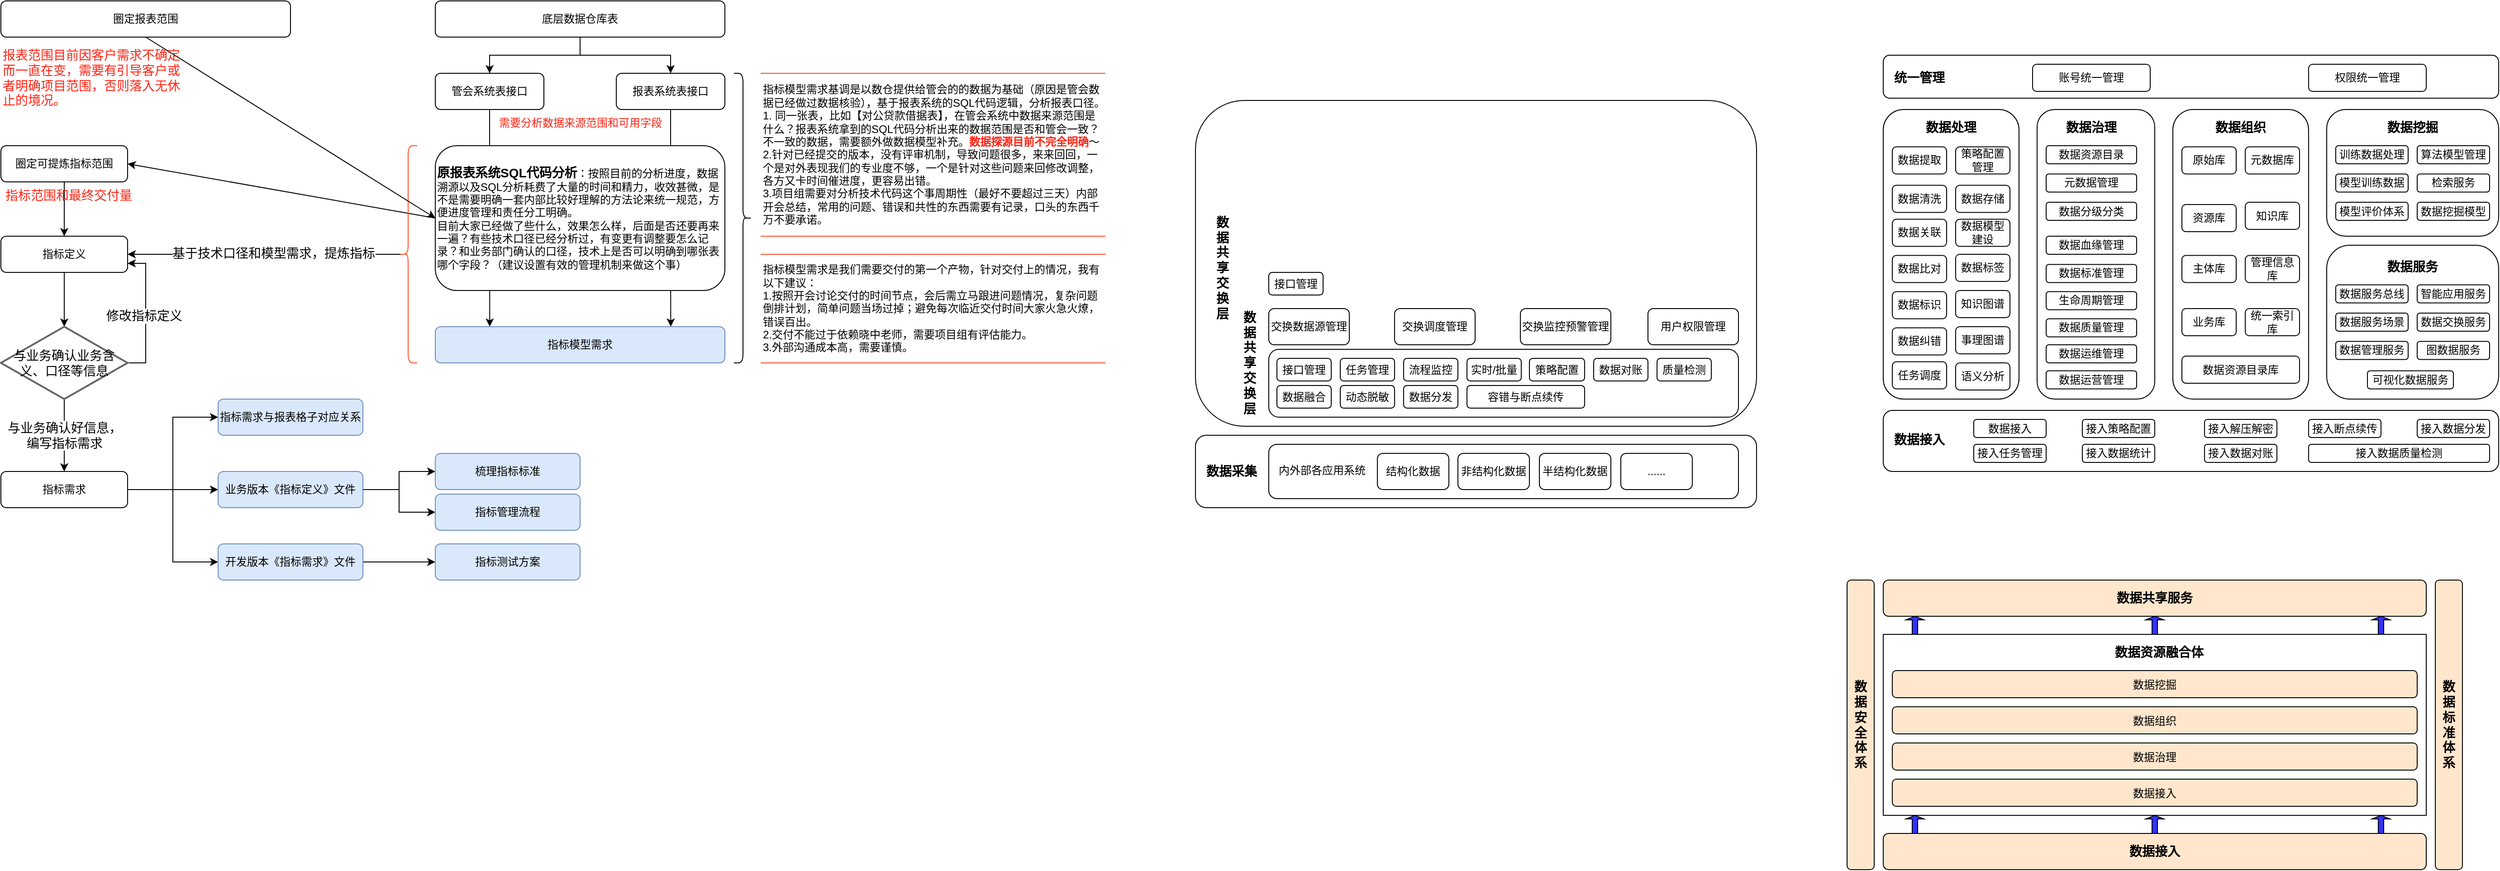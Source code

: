 <mxfile version="20.6.0" type="github">
  <diagram id="C5RBs43oDa-KdzZeNtuy" name="Page-1">
    <mxGraphModel dx="1853" dy="445" grid="1" gridSize="10" guides="1" tooltips="1" connect="1" arrows="1" fold="1" page="1" pageScale="1" pageWidth="827" pageHeight="1169" math="0" shadow="0">
      <root>
        <mxCell id="WIyWlLk6GJQsqaUBKTNV-0" />
        <mxCell id="WIyWlLk6GJQsqaUBKTNV-1" parent="WIyWlLk6GJQsqaUBKTNV-0" />
        <mxCell id="TsE4t5QuG-D0fmhzeP_u-14" style="edgeStyle=orthogonalEdgeStyle;rounded=0;orthogonalLoop=1;jettySize=auto;html=1;exitX=0.5;exitY=1;exitDx=0;exitDy=0;entryX=0.188;entryY=0;entryDx=0;entryDy=0;entryPerimeter=0;fontColor=#FF2414;" parent="WIyWlLk6GJQsqaUBKTNV-1" source="TsE4t5QuG-D0fmhzeP_u-0" target="TsE4t5QuG-D0fmhzeP_u-5" edge="1">
          <mxGeometry relative="1" as="geometry" />
        </mxCell>
        <mxCell id="TsE4t5QuG-D0fmhzeP_u-0" value="管会系统表接口" style="rounded=1;whiteSpace=wrap;html=1;fontSize=12;glass=0;strokeWidth=1;shadow=0;" parent="WIyWlLk6GJQsqaUBKTNV-1" vertex="1">
          <mxGeometry x="200" y="120" width="120" height="40" as="geometry" />
        </mxCell>
        <mxCell id="TsE4t5QuG-D0fmhzeP_u-15" style="edgeStyle=orthogonalEdgeStyle;rounded=0;orthogonalLoop=1;jettySize=auto;html=1;exitX=0.5;exitY=1;exitDx=0;exitDy=0;entryX=0.813;entryY=0;entryDx=0;entryDy=0;entryPerimeter=0;fontColor=#FF2414;" parent="WIyWlLk6GJQsqaUBKTNV-1" source="TsE4t5QuG-D0fmhzeP_u-1" target="TsE4t5QuG-D0fmhzeP_u-5" edge="1">
          <mxGeometry relative="1" as="geometry" />
        </mxCell>
        <mxCell id="TsE4t5QuG-D0fmhzeP_u-1" value="报表系统表接口" style="rounded=1;whiteSpace=wrap;html=1;fontSize=12;glass=0;strokeWidth=1;shadow=0;" parent="WIyWlLk6GJQsqaUBKTNV-1" vertex="1">
          <mxGeometry x="400" y="120" width="120" height="40" as="geometry" />
        </mxCell>
        <mxCell id="TsE4t5QuG-D0fmhzeP_u-18" style="edgeStyle=orthogonalEdgeStyle;rounded=0;orthogonalLoop=1;jettySize=auto;html=1;exitX=0.5;exitY=1;exitDx=0;exitDy=0;fontColor=#FF2414;" parent="WIyWlLk6GJQsqaUBKTNV-1" source="TsE4t5QuG-D0fmhzeP_u-2" target="TsE4t5QuG-D0fmhzeP_u-0" edge="1">
          <mxGeometry relative="1" as="geometry" />
        </mxCell>
        <mxCell id="TsE4t5QuG-D0fmhzeP_u-19" style="edgeStyle=orthogonalEdgeStyle;rounded=0;orthogonalLoop=1;jettySize=auto;html=1;exitX=0.5;exitY=1;exitDx=0;exitDy=0;fontColor=#FF2414;" parent="WIyWlLk6GJQsqaUBKTNV-1" source="TsE4t5QuG-D0fmhzeP_u-2" target="TsE4t5QuG-D0fmhzeP_u-1" edge="1">
          <mxGeometry relative="1" as="geometry" />
        </mxCell>
        <mxCell id="TsE4t5QuG-D0fmhzeP_u-2" value="底层数据仓库表" style="rounded=1;whiteSpace=wrap;html=1;fontSize=12;glass=0;strokeWidth=1;shadow=0;" parent="WIyWlLk6GJQsqaUBKTNV-1" vertex="1">
          <mxGeometry x="200" y="40" width="320" height="40" as="geometry" />
        </mxCell>
        <mxCell id="TsE4t5QuG-D0fmhzeP_u-5" value="指标模型需求" style="rounded=1;whiteSpace=wrap;html=1;fontSize=12;glass=0;strokeWidth=1;shadow=0;fillColor=#dae8fc;strokeColor=#6c8ebf;" parent="WIyWlLk6GJQsqaUBKTNV-1" vertex="1">
          <mxGeometry x="200" y="400" width="320" height="40" as="geometry" />
        </mxCell>
        <mxCell id="TsE4t5QuG-D0fmhzeP_u-12" value="" style="shape=curlyBracket;whiteSpace=wrap;html=1;rounded=1;flipH=1;labelPosition=right;verticalLabelPosition=middle;align=left;verticalAlign=middle;" parent="WIyWlLk6GJQsqaUBKTNV-1" vertex="1">
          <mxGeometry x="530" y="120" width="20" height="320" as="geometry" />
        </mxCell>
        <mxCell id="TsE4t5QuG-D0fmhzeP_u-13" value="指标模型需求基调是以数仓提供给管会的的数据为基础（原因是管会数据已经做过数据核验），基于报表系统的SQL代码逻辑，分析报表口径。&lt;br&gt;1. 同一张表，比如【对公贷款借据表】，在管会系统中数据来源范围是什么？报表系统拿到的SQL代码分析出来的数据范围是否和管会一致？不一致的数据，需要额外做数据模型补充。&lt;b&gt;&lt;font color=&quot;#ff2414&quot;&gt;数据探源目前不完全明确&lt;/font&gt;&lt;/b&gt;～&lt;br&gt;2.针对已经提交的版本，没有评审机制，导致问题很多，来来回回，一个是对外表现我们的专业度不够，一个是针对这些问题来回修改调整，各方又卡时间催进度，更容易出错。&lt;br&gt;3.项目组需要对分析技术代码这个事周期性（最好不要超过三天）内部开会总结，常用的问题、错误和共性的东西需要有记录，口头的东西千万不要承诺。" style="shape=partialRectangle;whiteSpace=wrap;html=1;left=0;right=0;fillColor=none;align=left;strokeColor=#FF4D29;" parent="WIyWlLk6GJQsqaUBKTNV-1" vertex="1">
          <mxGeometry x="560" y="120" width="380" height="180" as="geometry" />
        </mxCell>
        <mxCell id="TsE4t5QuG-D0fmhzeP_u-16" value="需要分析数据来源范围和可用字段" style="text;html=1;align=center;verticalAlign=middle;resizable=0;points=[];autosize=1;strokeColor=none;fillColor=none;fontColor=#FF2414;" parent="WIyWlLk6GJQsqaUBKTNV-1" vertex="1">
          <mxGeometry x="260" y="160" width="200" height="30" as="geometry" />
        </mxCell>
        <mxCell id="TsE4t5QuG-D0fmhzeP_u-32" style="edgeStyle=none;rounded=0;orthogonalLoop=1;jettySize=auto;html=1;exitX=0;exitY=0.5;exitDx=0;exitDy=0;entryX=1;entryY=0.5;entryDx=0;entryDy=0;fontSize=14;fontColor=#FF2414;" parent="WIyWlLk6GJQsqaUBKTNV-1" source="TsE4t5QuG-D0fmhzeP_u-17" target="TsE4t5QuG-D0fmhzeP_u-29" edge="1">
          <mxGeometry relative="1" as="geometry" />
        </mxCell>
        <mxCell id="TsE4t5QuG-D0fmhzeP_u-17" value="&lt;b&gt;&lt;font style=&quot;font-size: 14px;&quot;&gt;原报表系统SQL代码分析&lt;/font&gt;&lt;/b&gt;：按照目前的分析进度，数据溯源以及SQL分析耗费了大量的时间和精力，收效甚微，是不是需要明确一套内部比较好理解的方法论来统一规范，方便进度管理和责任分工明确。&lt;br&gt;目前大家已经做了些什么，效果怎么样，后面是否还要再来一遍？有些技术口径已经分析过，有变更有调整要怎么记录？和业务部门确认的口径，技术上是否可以明确到哪张表哪个字段？（建议设置有效的管理机制来做这个事）" style="rounded=1;whiteSpace=wrap;html=1;fontSize=12;glass=0;strokeWidth=1;shadow=0;align=left;" parent="WIyWlLk6GJQsqaUBKTNV-1" vertex="1">
          <mxGeometry x="200" y="200" width="320" height="160" as="geometry" />
        </mxCell>
        <mxCell id="TsE4t5QuG-D0fmhzeP_u-20" value="指标模型需求是我们需要交付的第一个产物，针对交付上的情况，我有以下建议：&lt;br&gt;1.按照开会讨论交付的时间节点，会后需立马跟进问题情况，复杂问题倒排计划，简单问题当场过掉；避免每次临近交付时间大家火急火燎，错误百出。&lt;br&gt;2.交付不能过于依赖晓中老师，需要项目组有评估能力。&lt;br&gt;3.外部沟通成本高，需要谨慎。" style="shape=partialRectangle;whiteSpace=wrap;html=1;left=0;right=0;fillColor=none;align=left;strokeColor=#FF4D29;" parent="WIyWlLk6GJQsqaUBKTNV-1" vertex="1">
          <mxGeometry x="560" y="320" width="380" height="120" as="geometry" />
        </mxCell>
        <mxCell id="TsE4t5QuG-D0fmhzeP_u-26" style="edgeStyle=orthogonalEdgeStyle;rounded=0;orthogonalLoop=1;jettySize=auto;html=1;exitX=0.1;exitY=0.5;exitDx=0;exitDy=0;exitPerimeter=0;entryX=1;entryY=0.5;entryDx=0;entryDy=0;fontColor=#FF2414;" parent="WIyWlLk6GJQsqaUBKTNV-1" source="TsE4t5QuG-D0fmhzeP_u-21" target="TsE4t5QuG-D0fmhzeP_u-22" edge="1">
          <mxGeometry relative="1" as="geometry" />
        </mxCell>
        <mxCell id="TsE4t5QuG-D0fmhzeP_u-40" value="&lt;font color=&quot;#000000&quot;&gt;基于技术口径和模型需求，提炼指标&lt;/font&gt;" style="edgeLabel;html=1;align=center;verticalAlign=middle;resizable=0;points=[];fontSize=14;fontColor=#FF2414;" parent="TsE4t5QuG-D0fmhzeP_u-26" vertex="1" connectable="0">
          <mxGeometry x="0.234" y="-1" relative="1" as="geometry">
            <mxPoint x="45" as="offset" />
          </mxGeometry>
        </mxCell>
        <mxCell id="TsE4t5QuG-D0fmhzeP_u-21" value="" style="shape=curlyBracket;whiteSpace=wrap;html=1;rounded=1;labelPosition=left;verticalLabelPosition=middle;align=right;verticalAlign=middle;strokeColor=#FF4D29;fontColor=#FF2414;" parent="WIyWlLk6GJQsqaUBKTNV-1" vertex="1">
          <mxGeometry x="160" y="200" width="20" height="240" as="geometry" />
        </mxCell>
        <mxCell id="TsE4t5QuG-D0fmhzeP_u-43" style="edgeStyle=orthogonalEdgeStyle;rounded=0;orthogonalLoop=1;jettySize=auto;html=1;exitX=0.5;exitY=1;exitDx=0;exitDy=0;entryX=0.5;entryY=0;entryDx=0;entryDy=0;entryPerimeter=0;fontSize=14;fontColor=#000000;" parent="WIyWlLk6GJQsqaUBKTNV-1" source="TsE4t5QuG-D0fmhzeP_u-22" target="TsE4t5QuG-D0fmhzeP_u-42" edge="1">
          <mxGeometry relative="1" as="geometry" />
        </mxCell>
        <mxCell id="TsE4t5QuG-D0fmhzeP_u-22" value="指标定义" style="rounded=1;whiteSpace=wrap;html=1;fontSize=12;glass=0;strokeWidth=1;shadow=0;" parent="WIyWlLk6GJQsqaUBKTNV-1" vertex="1">
          <mxGeometry x="-280" y="300" width="140" height="40" as="geometry" />
        </mxCell>
        <mxCell id="TsE4t5QuG-D0fmhzeP_u-35" style="edgeStyle=orthogonalEdgeStyle;rounded=0;orthogonalLoop=1;jettySize=auto;html=1;exitX=0.5;exitY=1;exitDx=0;exitDy=0;fontSize=14;fontColor=#FF2414;" parent="WIyWlLk6GJQsqaUBKTNV-1" source="TsE4t5QuG-D0fmhzeP_u-29" target="TsE4t5QuG-D0fmhzeP_u-22" edge="1">
          <mxGeometry relative="1" as="geometry" />
        </mxCell>
        <mxCell id="TsE4t5QuG-D0fmhzeP_u-29" value="圈定可提炼指标范围" style="rounded=1;whiteSpace=wrap;html=1;fontSize=12;glass=0;strokeWidth=1;shadow=0;" parent="WIyWlLk6GJQsqaUBKTNV-1" vertex="1">
          <mxGeometry x="-280" y="200" width="140" height="40" as="geometry" />
        </mxCell>
        <mxCell id="TsE4t5QuG-D0fmhzeP_u-31" style="rounded=0;orthogonalLoop=1;jettySize=auto;html=1;exitX=0.5;exitY=1;exitDx=0;exitDy=0;entryX=0;entryY=0.5;entryDx=0;entryDy=0;fontSize=14;fontColor=#FF2414;" parent="WIyWlLk6GJQsqaUBKTNV-1" source="TsE4t5QuG-D0fmhzeP_u-30" target="TsE4t5QuG-D0fmhzeP_u-17" edge="1">
          <mxGeometry relative="1" as="geometry" />
        </mxCell>
        <mxCell id="TsE4t5QuG-D0fmhzeP_u-30" value="圈定报表范围" style="rounded=1;whiteSpace=wrap;html=1;fontSize=12;glass=0;strokeWidth=1;shadow=0;" parent="WIyWlLk6GJQsqaUBKTNV-1" vertex="1">
          <mxGeometry x="-280" y="40" width="320" height="40" as="geometry" />
        </mxCell>
        <mxCell id="TsE4t5QuG-D0fmhzeP_u-38" value="报表范围目前因客户需求不确定而一直在变，需要有引导客户或者明确项目范围，否则落入无休止的境况。" style="text;html=1;strokeColor=none;fillColor=none;align=left;verticalAlign=middle;whiteSpace=wrap;rounded=0;fontSize=14;fontColor=#FF2414;" parent="WIyWlLk6GJQsqaUBKTNV-1" vertex="1">
          <mxGeometry x="-280" y="90" width="200" height="70" as="geometry" />
        </mxCell>
        <mxCell id="TsE4t5QuG-D0fmhzeP_u-39" value="指标范围和最终交付量" style="text;html=1;strokeColor=none;fillColor=none;align=center;verticalAlign=middle;whiteSpace=wrap;rounded=0;fontSize=14;fontColor=#FF2414;" parent="WIyWlLk6GJQsqaUBKTNV-1" vertex="1">
          <mxGeometry x="-280" y="240" width="150" height="30" as="geometry" />
        </mxCell>
        <mxCell id="TsE4t5QuG-D0fmhzeP_u-44" style="edgeStyle=orthogonalEdgeStyle;rounded=0;orthogonalLoop=1;jettySize=auto;html=1;exitX=1;exitY=0.5;exitDx=0;exitDy=0;exitPerimeter=0;entryX=1;entryY=0.75;entryDx=0;entryDy=0;fontSize=14;fontColor=#000000;" parent="WIyWlLk6GJQsqaUBKTNV-1" source="TsE4t5QuG-D0fmhzeP_u-42" target="TsE4t5QuG-D0fmhzeP_u-22" edge="1">
          <mxGeometry relative="1" as="geometry" />
        </mxCell>
        <mxCell id="TsE4t5QuG-D0fmhzeP_u-45" value="修改指标定义" style="edgeLabel;html=1;align=center;verticalAlign=middle;resizable=0;points=[];fontSize=14;fontColor=#000000;" parent="TsE4t5QuG-D0fmhzeP_u-44" vertex="1" connectable="0">
          <mxGeometry x="-0.035" y="2" relative="1" as="geometry">
            <mxPoint as="offset" />
          </mxGeometry>
        </mxCell>
        <mxCell id="TsE4t5QuG-D0fmhzeP_u-47" value="与业务确认好信息，&lt;br&gt;编写指标需求" style="edgeStyle=orthogonalEdgeStyle;rounded=0;orthogonalLoop=1;jettySize=auto;html=1;exitX=0.5;exitY=1;exitDx=0;exitDy=0;exitPerimeter=0;entryX=0.5;entryY=0;entryDx=0;entryDy=0;fontSize=14;fontColor=#000000;" parent="WIyWlLk6GJQsqaUBKTNV-1" source="TsE4t5QuG-D0fmhzeP_u-42" target="TsE4t5QuG-D0fmhzeP_u-46" edge="1">
          <mxGeometry relative="1" as="geometry" />
        </mxCell>
        <mxCell id="TsE4t5QuG-D0fmhzeP_u-42" value="与业务确认业务含义、口径等信息" style="strokeWidth=2;html=1;shape=mxgraph.flowchart.decision;whiteSpace=wrap;strokeColor=#666666;fontSize=14;fontColor=#000000;" parent="WIyWlLk6GJQsqaUBKTNV-1" vertex="1">
          <mxGeometry x="-280" y="400" width="140" height="80" as="geometry" />
        </mxCell>
        <mxCell id="TsE4t5QuG-D0fmhzeP_u-52" style="edgeStyle=orthogonalEdgeStyle;rounded=0;orthogonalLoop=1;jettySize=auto;html=1;exitX=1;exitY=0.5;exitDx=0;exitDy=0;entryX=0;entryY=0.5;entryDx=0;entryDy=0;fontSize=14;fontColor=#000000;" parent="WIyWlLk6GJQsqaUBKTNV-1" source="TsE4t5QuG-D0fmhzeP_u-46" target="TsE4t5QuG-D0fmhzeP_u-48" edge="1">
          <mxGeometry relative="1" as="geometry" />
        </mxCell>
        <mxCell id="TsE4t5QuG-D0fmhzeP_u-53" style="edgeStyle=orthogonalEdgeStyle;rounded=0;orthogonalLoop=1;jettySize=auto;html=1;exitX=1;exitY=0.5;exitDx=0;exitDy=0;entryX=0;entryY=0.5;entryDx=0;entryDy=0;fontSize=14;fontColor=#000000;" parent="WIyWlLk6GJQsqaUBKTNV-1" source="TsE4t5QuG-D0fmhzeP_u-46" target="TsE4t5QuG-D0fmhzeP_u-50" edge="1">
          <mxGeometry relative="1" as="geometry" />
        </mxCell>
        <mxCell id="TsE4t5QuG-D0fmhzeP_u-54" style="edgeStyle=orthogonalEdgeStyle;rounded=0;orthogonalLoop=1;jettySize=auto;html=1;exitX=1;exitY=0.5;exitDx=0;exitDy=0;entryX=0;entryY=0.5;entryDx=0;entryDy=0;fontSize=14;fontColor=#000000;" parent="WIyWlLk6GJQsqaUBKTNV-1" source="TsE4t5QuG-D0fmhzeP_u-46" target="TsE4t5QuG-D0fmhzeP_u-51" edge="1">
          <mxGeometry relative="1" as="geometry" />
        </mxCell>
        <mxCell id="TsE4t5QuG-D0fmhzeP_u-46" value="指标需求" style="rounded=1;whiteSpace=wrap;html=1;fontSize=12;glass=0;strokeWidth=1;shadow=0;" parent="WIyWlLk6GJQsqaUBKTNV-1" vertex="1">
          <mxGeometry x="-280" y="560" width="140" height="40" as="geometry" />
        </mxCell>
        <mxCell id="TsE4t5QuG-D0fmhzeP_u-48" value="指标需求与报表格子对应关系" style="rounded=1;whiteSpace=wrap;html=1;fontSize=12;glass=0;strokeWidth=1;shadow=0;fillColor=#dae8fc;strokeColor=#6c8ebf;" parent="WIyWlLk6GJQsqaUBKTNV-1" vertex="1">
          <mxGeometry x="-40" y="480" width="160" height="40" as="geometry" />
        </mxCell>
        <mxCell id="TsE4t5QuG-D0fmhzeP_u-60" style="edgeStyle=orthogonalEdgeStyle;rounded=0;orthogonalLoop=1;jettySize=auto;html=1;exitX=1;exitY=0.5;exitDx=0;exitDy=0;entryX=0;entryY=0.5;entryDx=0;entryDy=0;fontSize=14;fontColor=#000000;" parent="WIyWlLk6GJQsqaUBKTNV-1" source="TsE4t5QuG-D0fmhzeP_u-50" target="TsE4t5QuG-D0fmhzeP_u-55" edge="1">
          <mxGeometry relative="1" as="geometry" />
        </mxCell>
        <mxCell id="TsE4t5QuG-D0fmhzeP_u-61" style="edgeStyle=orthogonalEdgeStyle;rounded=0;orthogonalLoop=1;jettySize=auto;html=1;exitX=1;exitY=0.5;exitDx=0;exitDy=0;entryX=0;entryY=0.5;entryDx=0;entryDy=0;fontSize=14;fontColor=#000000;" parent="WIyWlLk6GJQsqaUBKTNV-1" source="TsE4t5QuG-D0fmhzeP_u-50" target="TsE4t5QuG-D0fmhzeP_u-56" edge="1">
          <mxGeometry relative="1" as="geometry" />
        </mxCell>
        <mxCell id="TsE4t5QuG-D0fmhzeP_u-50" value="业务版本《指标定义》文件" style="rounded=1;whiteSpace=wrap;html=1;fontSize=12;glass=0;strokeWidth=1;shadow=0;fillColor=#dae8fc;strokeColor=#6c8ebf;" parent="WIyWlLk6GJQsqaUBKTNV-1" vertex="1">
          <mxGeometry x="-40" y="560" width="160" height="40" as="geometry" />
        </mxCell>
        <mxCell id="TsE4t5QuG-D0fmhzeP_u-59" style="edgeStyle=orthogonalEdgeStyle;rounded=0;orthogonalLoop=1;jettySize=auto;html=1;exitX=1;exitY=0.5;exitDx=0;exitDy=0;fontSize=14;fontColor=#000000;" parent="WIyWlLk6GJQsqaUBKTNV-1" source="TsE4t5QuG-D0fmhzeP_u-51" target="TsE4t5QuG-D0fmhzeP_u-57" edge="1">
          <mxGeometry relative="1" as="geometry" />
        </mxCell>
        <mxCell id="TsE4t5QuG-D0fmhzeP_u-51" value="开发版本《指标需求》文件" style="rounded=1;whiteSpace=wrap;html=1;fontSize=12;glass=0;strokeWidth=1;shadow=0;fillColor=#dae8fc;strokeColor=#6c8ebf;" parent="WIyWlLk6GJQsqaUBKTNV-1" vertex="1">
          <mxGeometry x="-40" y="640" width="160" height="40" as="geometry" />
        </mxCell>
        <mxCell id="TsE4t5QuG-D0fmhzeP_u-55" value="梳理指标标准" style="rounded=1;whiteSpace=wrap;html=1;fontSize=12;glass=0;strokeWidth=1;shadow=0;fillColor=#dae8fc;strokeColor=#6c8ebf;" parent="WIyWlLk6GJQsqaUBKTNV-1" vertex="1">
          <mxGeometry x="200" y="540" width="160" height="40" as="geometry" />
        </mxCell>
        <mxCell id="TsE4t5QuG-D0fmhzeP_u-56" value="指标管理流程" style="rounded=1;whiteSpace=wrap;html=1;fontSize=12;glass=0;strokeWidth=1;shadow=0;fillColor=#dae8fc;strokeColor=#6c8ebf;" parent="WIyWlLk6GJQsqaUBKTNV-1" vertex="1">
          <mxGeometry x="200" y="585" width="160" height="40" as="geometry" />
        </mxCell>
        <mxCell id="TsE4t5QuG-D0fmhzeP_u-57" value="指标测试方案" style="rounded=1;whiteSpace=wrap;html=1;fontSize=12;glass=0;strokeWidth=1;shadow=0;fillColor=#dae8fc;strokeColor=#6c8ebf;" parent="WIyWlLk6GJQsqaUBKTNV-1" vertex="1">
          <mxGeometry x="200" y="640" width="160" height="40" as="geometry" />
        </mxCell>
        <mxCell id="ZvzzSG2WTIvboMNPZyis-19" value="" style="rounded=1;whiteSpace=wrap;html=1;shadow=0;fontColor=#FFFFFF;fillColor=#FFFFFF;" vertex="1" parent="WIyWlLk6GJQsqaUBKTNV-1">
          <mxGeometry x="1040" y="520" width="620" height="80" as="geometry" />
        </mxCell>
        <mxCell id="ZvzzSG2WTIvboMNPZyis-21" value="&lt;font style=&quot;font-size: 14px;&quot; color=&quot;#000000&quot;&gt;&lt;b&gt;数据采集&lt;/b&gt;&lt;/font&gt;" style="text;html=1;strokeColor=none;fillColor=none;align=center;verticalAlign=middle;whiteSpace=wrap;rounded=0;shadow=0;fontColor=#FFFFFF;" vertex="1" parent="WIyWlLk6GJQsqaUBKTNV-1">
          <mxGeometry x="1050" y="545" width="60" height="30" as="geometry" />
        </mxCell>
        <mxCell id="ZvzzSG2WTIvboMNPZyis-22" value="" style="rounded=1;whiteSpace=wrap;html=1;shadow=0;fontSize=14;fontColor=#000000;fillColor=#FFFFFF;" vertex="1" parent="WIyWlLk6GJQsqaUBKTNV-1">
          <mxGeometry x="1121" y="530" width="519" height="60" as="geometry" />
        </mxCell>
        <mxCell id="ZvzzSG2WTIvboMNPZyis-23" value="&lt;font style=&quot;font-size: 12px;&quot;&gt;内外部各应用系统&lt;/font&gt;" style="text;html=1;strokeColor=none;fillColor=none;align=center;verticalAlign=middle;whiteSpace=wrap;rounded=0;shadow=0;fontSize=14;fontColor=#000000;" vertex="1" parent="WIyWlLk6GJQsqaUBKTNV-1">
          <mxGeometry x="1130" y="545" width="100" height="25" as="geometry" />
        </mxCell>
        <mxCell id="ZvzzSG2WTIvboMNPZyis-24" value="结构化数据" style="rounded=1;whiteSpace=wrap;html=1;shadow=0;fontSize=12;fontColor=#000000;fillColor=#FFFFFF;" vertex="1" parent="WIyWlLk6GJQsqaUBKTNV-1">
          <mxGeometry x="1241" y="540" width="79" height="40" as="geometry" />
        </mxCell>
        <mxCell id="ZvzzSG2WTIvboMNPZyis-25" value="非结构化数据" style="rounded=1;whiteSpace=wrap;html=1;shadow=0;fontSize=12;fontColor=#000000;fillColor=#FFFFFF;" vertex="1" parent="WIyWlLk6GJQsqaUBKTNV-1">
          <mxGeometry x="1330" y="540" width="79" height="40" as="geometry" />
        </mxCell>
        <mxCell id="ZvzzSG2WTIvboMNPZyis-26" value="半结构化数据" style="rounded=1;whiteSpace=wrap;html=1;shadow=0;fontSize=12;fontColor=#000000;fillColor=#FFFFFF;" vertex="1" parent="WIyWlLk6GJQsqaUBKTNV-1">
          <mxGeometry x="1420" y="540" width="79" height="40" as="geometry" />
        </mxCell>
        <mxCell id="ZvzzSG2WTIvboMNPZyis-27" value="......" style="rounded=1;whiteSpace=wrap;html=1;shadow=0;fontSize=12;fontColor=#000000;fillColor=#FFFFFF;" vertex="1" parent="WIyWlLk6GJQsqaUBKTNV-1">
          <mxGeometry x="1510" y="540" width="79" height="40" as="geometry" />
        </mxCell>
        <mxCell id="ZvzzSG2WTIvboMNPZyis-28" value="" style="rounded=1;whiteSpace=wrap;html=1;shadow=0;fontColor=#FFFFFF;fillColor=#FFFFFF;" vertex="1" parent="WIyWlLk6GJQsqaUBKTNV-1">
          <mxGeometry x="1040" y="150" width="620" height="360" as="geometry" />
        </mxCell>
        <mxCell id="ZvzzSG2WTIvboMNPZyis-30" value="&lt;font style=&quot;font-size: 14px;&quot; color=&quot;#000000&quot;&gt;&lt;b&gt;数据共享交换&lt;br&gt;层&lt;br&gt;&lt;/b&gt;&lt;/font&gt;" style="text;html=1;strokeColor=none;fillColor=none;align=center;verticalAlign=middle;whiteSpace=wrap;rounded=0;shadow=0;fontColor=#FFFFFF;" vertex="1" parent="WIyWlLk6GJQsqaUBKTNV-1">
          <mxGeometry x="1090" y="387.5" width="20" height="105" as="geometry" />
        </mxCell>
        <mxCell id="ZvzzSG2WTIvboMNPZyis-31" value="" style="rounded=1;whiteSpace=wrap;html=1;shadow=0;fontSize=14;fontColor=#000000;fillColor=#FFFFFF;" vertex="1" parent="WIyWlLk6GJQsqaUBKTNV-1">
          <mxGeometry x="1121" y="425" width="519" height="75" as="geometry" />
        </mxCell>
        <mxCell id="ZvzzSG2WTIvboMNPZyis-32" value="接口管理" style="rounded=1;whiteSpace=wrap;html=1;shadow=0;fontSize=12;fontColor=#000000;fillColor=#FFFFFF;" vertex="1" parent="WIyWlLk6GJQsqaUBKTNV-1">
          <mxGeometry x="1130" y="435" width="60" height="25" as="geometry" />
        </mxCell>
        <mxCell id="ZvzzSG2WTIvboMNPZyis-34" value="任务管理" style="rounded=1;whiteSpace=wrap;html=1;shadow=0;fontSize=12;fontColor=#000000;fillColor=#FFFFFF;" vertex="1" parent="WIyWlLk6GJQsqaUBKTNV-1">
          <mxGeometry x="1200" y="435" width="60" height="25" as="geometry" />
        </mxCell>
        <mxCell id="ZvzzSG2WTIvboMNPZyis-35" value="流程监控" style="rounded=1;whiteSpace=wrap;html=1;shadow=0;fontSize=12;fontColor=#000000;fillColor=#FFFFFF;" vertex="1" parent="WIyWlLk6GJQsqaUBKTNV-1">
          <mxGeometry x="1270" y="435" width="60" height="25" as="geometry" />
        </mxCell>
        <mxCell id="ZvzzSG2WTIvboMNPZyis-36" value="实时/批量" style="rounded=1;whiteSpace=wrap;html=1;shadow=0;fontSize=12;fontColor=#000000;fillColor=#FFFFFF;" vertex="1" parent="WIyWlLk6GJQsqaUBKTNV-1">
          <mxGeometry x="1340" y="435" width="60" height="25" as="geometry" />
        </mxCell>
        <mxCell id="ZvzzSG2WTIvboMNPZyis-37" value="策略配置" style="rounded=1;whiteSpace=wrap;html=1;shadow=0;fontSize=12;fontColor=#000000;fillColor=#FFFFFF;" vertex="1" parent="WIyWlLk6GJQsqaUBKTNV-1">
          <mxGeometry x="1409" y="435" width="61" height="25" as="geometry" />
        </mxCell>
        <mxCell id="ZvzzSG2WTIvboMNPZyis-38" value="质量检测" style="rounded=1;whiteSpace=wrap;html=1;shadow=0;fontSize=12;fontColor=#000000;fillColor=#FFFFFF;" vertex="1" parent="WIyWlLk6GJQsqaUBKTNV-1">
          <mxGeometry x="1550" y="435" width="60" height="25" as="geometry" />
        </mxCell>
        <mxCell id="ZvzzSG2WTIvboMNPZyis-39" value="数据对账" style="rounded=1;whiteSpace=wrap;html=1;shadow=0;fontSize=12;fontColor=#000000;fillColor=#FFFFFF;" vertex="1" parent="WIyWlLk6GJQsqaUBKTNV-1">
          <mxGeometry x="1480" y="435" width="60" height="25" as="geometry" />
        </mxCell>
        <mxCell id="ZvzzSG2WTIvboMNPZyis-40" value="数据融合" style="rounded=1;whiteSpace=wrap;html=1;shadow=0;fontSize=12;fontColor=#000000;fillColor=#FFFFFF;" vertex="1" parent="WIyWlLk6GJQsqaUBKTNV-1">
          <mxGeometry x="1130" y="465" width="60" height="25" as="geometry" />
        </mxCell>
        <mxCell id="ZvzzSG2WTIvboMNPZyis-41" value="动态脱敏" style="rounded=1;whiteSpace=wrap;html=1;shadow=0;fontSize=12;fontColor=#000000;fillColor=#FFFFFF;" vertex="1" parent="WIyWlLk6GJQsqaUBKTNV-1">
          <mxGeometry x="1200" y="465" width="60" height="25" as="geometry" />
        </mxCell>
        <mxCell id="ZvzzSG2WTIvboMNPZyis-42" value="数据分发" style="rounded=1;whiteSpace=wrap;html=1;shadow=0;fontSize=12;fontColor=#000000;fillColor=#FFFFFF;" vertex="1" parent="WIyWlLk6GJQsqaUBKTNV-1">
          <mxGeometry x="1270" y="465" width="60" height="25" as="geometry" />
        </mxCell>
        <mxCell id="ZvzzSG2WTIvboMNPZyis-43" value="容错与断点续传" style="rounded=1;whiteSpace=wrap;html=1;shadow=0;fontSize=12;fontColor=#000000;fillColor=#FFFFFF;" vertex="1" parent="WIyWlLk6GJQsqaUBKTNV-1">
          <mxGeometry x="1340" y="465" width="130" height="25" as="geometry" />
        </mxCell>
        <mxCell id="ZvzzSG2WTIvboMNPZyis-44" value="交换数据源管理" style="rounded=1;whiteSpace=wrap;html=1;shadow=0;fontSize=12;fontColor=#000000;fillColor=#FFFFFF;" vertex="1" parent="WIyWlLk6GJQsqaUBKTNV-1">
          <mxGeometry x="1121" y="380" width="89" height="40" as="geometry" />
        </mxCell>
        <mxCell id="ZvzzSG2WTIvboMNPZyis-45" value="交换调度管理" style="rounded=1;whiteSpace=wrap;html=1;shadow=0;fontSize=12;fontColor=#000000;fillColor=#FFFFFF;" vertex="1" parent="WIyWlLk6GJQsqaUBKTNV-1">
          <mxGeometry x="1260" y="380" width="89" height="40" as="geometry" />
        </mxCell>
        <mxCell id="ZvzzSG2WTIvboMNPZyis-46" value="交换监控预警管理" style="rounded=1;whiteSpace=wrap;html=1;shadow=0;fontSize=12;fontColor=#000000;fillColor=#FFFFFF;" vertex="1" parent="WIyWlLk6GJQsqaUBKTNV-1">
          <mxGeometry x="1399" y="380" width="100" height="40" as="geometry" />
        </mxCell>
        <mxCell id="ZvzzSG2WTIvboMNPZyis-47" value="用户权限管理" style="rounded=1;whiteSpace=wrap;html=1;shadow=0;fontSize=12;fontColor=#000000;fillColor=#FFFFFF;" vertex="1" parent="WIyWlLk6GJQsqaUBKTNV-1">
          <mxGeometry x="1540" y="380" width="100" height="40" as="geometry" />
        </mxCell>
        <mxCell id="ZvzzSG2WTIvboMNPZyis-48" value="接口管理" style="rounded=1;whiteSpace=wrap;html=1;shadow=0;fontSize=12;fontColor=#000000;fillColor=#FFFFFF;" vertex="1" parent="WIyWlLk6GJQsqaUBKTNV-1">
          <mxGeometry x="1121" y="340" width="60" height="25" as="geometry" />
        </mxCell>
        <mxCell id="ZvzzSG2WTIvboMNPZyis-49" value="&lt;font style=&quot;font-size: 14px;&quot; color=&quot;#000000&quot;&gt;&lt;b&gt;数据共享交换&lt;br&gt;层&lt;br&gt;&lt;/b&gt;&lt;/font&gt;" style="text;html=1;strokeColor=none;fillColor=none;align=center;verticalAlign=middle;whiteSpace=wrap;rounded=0;shadow=0;fontColor=#FFFFFF;" vertex="1" parent="WIyWlLk6GJQsqaUBKTNV-1">
          <mxGeometry x="1060" y="282.5" width="20" height="105" as="geometry" />
        </mxCell>
        <mxCell id="ZvzzSG2WTIvboMNPZyis-50" value="" style="rounded=1;whiteSpace=wrap;html=1;shadow=0;fontSize=12;fontColor=#000000;fillColor=#FFFFFF;" vertex="1" parent="WIyWlLk6GJQsqaUBKTNV-1">
          <mxGeometry x="1800" y="160" width="150" height="320" as="geometry" />
        </mxCell>
        <mxCell id="ZvzzSG2WTIvboMNPZyis-53" value="策略配置管理" style="rounded=1;whiteSpace=wrap;html=1;shadow=0;fontSize=12;fontColor=#000000;fillColor=#FFFFFF;" vertex="1" parent="WIyWlLk6GJQsqaUBKTNV-1">
          <mxGeometry x="1880" y="201.25" width="60" height="30" as="geometry" />
        </mxCell>
        <mxCell id="ZvzzSG2WTIvboMNPZyis-54" value="数据清洗" style="rounded=1;whiteSpace=wrap;html=1;shadow=0;fontSize=12;fontColor=#000000;fillColor=#FFFFFF;" vertex="1" parent="WIyWlLk6GJQsqaUBKTNV-1">
          <mxGeometry x="1810" y="243.75" width="60" height="30" as="geometry" />
        </mxCell>
        <mxCell id="ZvzzSG2WTIvboMNPZyis-55" value="数据提取" style="rounded=1;whiteSpace=wrap;html=1;shadow=0;fontSize=12;fontColor=#000000;fillColor=#FFFFFF;" vertex="1" parent="WIyWlLk6GJQsqaUBKTNV-1">
          <mxGeometry x="1810" y="201.25" width="60" height="30" as="geometry" />
        </mxCell>
        <mxCell id="ZvzzSG2WTIvboMNPZyis-56" value="数据存储" style="rounded=1;whiteSpace=wrap;html=1;shadow=0;fontSize=12;fontColor=#000000;fillColor=#FFFFFF;" vertex="1" parent="WIyWlLk6GJQsqaUBKTNV-1">
          <mxGeometry x="1880" y="243.75" width="60" height="30" as="geometry" />
        </mxCell>
        <mxCell id="ZvzzSG2WTIvboMNPZyis-57" value="数据关联" style="rounded=1;whiteSpace=wrap;html=1;shadow=0;fontSize=12;fontColor=#000000;fillColor=#FFFFFF;" vertex="1" parent="WIyWlLk6GJQsqaUBKTNV-1">
          <mxGeometry x="1810" y="281.25" width="60" height="30" as="geometry" />
        </mxCell>
        <mxCell id="ZvzzSG2WTIvboMNPZyis-58" value="数据模型建设" style="rounded=1;whiteSpace=wrap;html=1;shadow=0;fontSize=12;fontColor=#000000;fillColor=#FFFFFF;" vertex="1" parent="WIyWlLk6GJQsqaUBKTNV-1">
          <mxGeometry x="1880" y="281.25" width="60" height="30" as="geometry" />
        </mxCell>
        <mxCell id="ZvzzSG2WTIvboMNPZyis-59" value="数据比对" style="rounded=1;whiteSpace=wrap;html=1;shadow=0;fontSize=12;fontColor=#000000;fillColor=#FFFFFF;" vertex="1" parent="WIyWlLk6GJQsqaUBKTNV-1">
          <mxGeometry x="1810" y="321.25" width="60" height="30" as="geometry" />
        </mxCell>
        <mxCell id="ZvzzSG2WTIvboMNPZyis-60" value="数据标识" style="rounded=1;whiteSpace=wrap;html=1;shadow=0;fontSize=12;fontColor=#000000;fillColor=#FFFFFF;" vertex="1" parent="WIyWlLk6GJQsqaUBKTNV-1">
          <mxGeometry x="1810" y="361.25" width="60" height="30" as="geometry" />
        </mxCell>
        <mxCell id="ZvzzSG2WTIvboMNPZyis-61" value="数据纠错" style="rounded=1;whiteSpace=wrap;html=1;shadow=0;fontSize=12;fontColor=#000000;fillColor=#FFFFFF;" vertex="1" parent="WIyWlLk6GJQsqaUBKTNV-1">
          <mxGeometry x="1810" y="401.25" width="60" height="30" as="geometry" />
        </mxCell>
        <mxCell id="ZvzzSG2WTIvboMNPZyis-62" value="任务调度" style="rounded=1;whiteSpace=wrap;html=1;shadow=0;fontSize=12;fontColor=#000000;fillColor=#FFFFFF;" vertex="1" parent="WIyWlLk6GJQsqaUBKTNV-1">
          <mxGeometry x="1810" y="438.75" width="60" height="30" as="geometry" />
        </mxCell>
        <mxCell id="ZvzzSG2WTIvboMNPZyis-63" value="数据标签" style="rounded=1;whiteSpace=wrap;html=1;shadow=0;fontSize=12;fontColor=#000000;fillColor=#FFFFFF;" vertex="1" parent="WIyWlLk6GJQsqaUBKTNV-1">
          <mxGeometry x="1880" y="320" width="60" height="30" as="geometry" />
        </mxCell>
        <mxCell id="ZvzzSG2WTIvboMNPZyis-64" value="知识图谱" style="rounded=1;whiteSpace=wrap;html=1;shadow=0;fontSize=12;fontColor=#000000;fillColor=#FFFFFF;" vertex="1" parent="WIyWlLk6GJQsqaUBKTNV-1">
          <mxGeometry x="1880" y="360" width="60" height="30" as="geometry" />
        </mxCell>
        <mxCell id="ZvzzSG2WTIvboMNPZyis-65" value="事理图谱" style="rounded=1;whiteSpace=wrap;html=1;shadow=0;fontSize=12;fontColor=#000000;fillColor=#FFFFFF;" vertex="1" parent="WIyWlLk6GJQsqaUBKTNV-1">
          <mxGeometry x="1880" y="400" width="60" height="30" as="geometry" />
        </mxCell>
        <mxCell id="ZvzzSG2WTIvboMNPZyis-66" value="语义分析" style="rounded=1;whiteSpace=wrap;html=1;shadow=0;fontSize=12;fontColor=#000000;fillColor=#FFFFFF;" vertex="1" parent="WIyWlLk6GJQsqaUBKTNV-1">
          <mxGeometry x="1880" y="440" width="60" height="30" as="geometry" />
        </mxCell>
        <mxCell id="ZvzzSG2WTIvboMNPZyis-67" value="&lt;b&gt;&lt;font style=&quot;font-size: 14px;&quot;&gt;数据处理&lt;/font&gt;&lt;/b&gt;" style="text;html=1;strokeColor=none;fillColor=none;align=center;verticalAlign=middle;whiteSpace=wrap;rounded=0;shadow=0;fontSize=12;fontColor=#000000;" vertex="1" parent="WIyWlLk6GJQsqaUBKTNV-1">
          <mxGeometry x="1825" y="160" width="100" height="40" as="geometry" />
        </mxCell>
        <mxCell id="ZvzzSG2WTIvboMNPZyis-68" value="" style="rounded=1;whiteSpace=wrap;html=1;shadow=0;fontSize=12;fontColor=#000000;fillColor=#FFFFFF;" vertex="1" parent="WIyWlLk6GJQsqaUBKTNV-1">
          <mxGeometry x="1970" y="160" width="130" height="320" as="geometry" />
        </mxCell>
        <mxCell id="ZvzzSG2WTIvboMNPZyis-71" value="数据资源目录" style="rounded=1;whiteSpace=wrap;html=1;shadow=0;fontSize=12;fontColor=#000000;fillColor=#FFFFFF;" vertex="1" parent="WIyWlLk6GJQsqaUBKTNV-1">
          <mxGeometry x="1980" y="200" width="100" height="20" as="geometry" />
        </mxCell>
        <mxCell id="ZvzzSG2WTIvboMNPZyis-83" value="&lt;b&gt;&lt;font style=&quot;font-size: 14px;&quot;&gt;数据治理&lt;/font&gt;&lt;/b&gt;" style="text;html=1;strokeColor=none;fillColor=none;align=center;verticalAlign=middle;whiteSpace=wrap;rounded=0;shadow=0;fontSize=12;fontColor=#000000;" vertex="1" parent="WIyWlLk6GJQsqaUBKTNV-1">
          <mxGeometry x="1980" y="160" width="100" height="40" as="geometry" />
        </mxCell>
        <mxCell id="ZvzzSG2WTIvboMNPZyis-86" value="元数据管理" style="rounded=1;whiteSpace=wrap;html=1;shadow=0;fontSize=12;fontColor=#000000;fillColor=#FFFFFF;" vertex="1" parent="WIyWlLk6GJQsqaUBKTNV-1">
          <mxGeometry x="1980" y="231.25" width="100" height="20" as="geometry" />
        </mxCell>
        <mxCell id="ZvzzSG2WTIvboMNPZyis-87" value="数据分级分类" style="rounded=1;whiteSpace=wrap;html=1;shadow=0;fontSize=12;fontColor=#000000;fillColor=#FFFFFF;" vertex="1" parent="WIyWlLk6GJQsqaUBKTNV-1">
          <mxGeometry x="1980" y="262.5" width="100" height="20" as="geometry" />
        </mxCell>
        <mxCell id="ZvzzSG2WTIvboMNPZyis-88" value="数据血缘管理" style="rounded=1;whiteSpace=wrap;html=1;shadow=0;fontSize=12;fontColor=#000000;fillColor=#FFFFFF;" vertex="1" parent="WIyWlLk6GJQsqaUBKTNV-1">
          <mxGeometry x="1980" y="300" width="100" height="20" as="geometry" />
        </mxCell>
        <mxCell id="ZvzzSG2WTIvboMNPZyis-89" value="数据标准管理" style="rounded=1;whiteSpace=wrap;html=1;shadow=0;fontSize=12;fontColor=#000000;fillColor=#FFFFFF;" vertex="1" parent="WIyWlLk6GJQsqaUBKTNV-1">
          <mxGeometry x="1980" y="331.25" width="100" height="20" as="geometry" />
        </mxCell>
        <mxCell id="ZvzzSG2WTIvboMNPZyis-90" value="生命周期管理" style="rounded=1;whiteSpace=wrap;html=1;shadow=0;fontSize=12;fontColor=#000000;fillColor=#FFFFFF;" vertex="1" parent="WIyWlLk6GJQsqaUBKTNV-1">
          <mxGeometry x="1980" y="361.25" width="100" height="20" as="geometry" />
        </mxCell>
        <mxCell id="ZvzzSG2WTIvboMNPZyis-91" value="数据质量管理" style="rounded=1;whiteSpace=wrap;html=1;shadow=0;fontSize=12;fontColor=#000000;fillColor=#FFFFFF;" vertex="1" parent="WIyWlLk6GJQsqaUBKTNV-1">
          <mxGeometry x="1980" y="391.25" width="100" height="20" as="geometry" />
        </mxCell>
        <mxCell id="ZvzzSG2WTIvboMNPZyis-92" value="数据运维管理" style="rounded=1;whiteSpace=wrap;html=1;shadow=0;fontSize=12;fontColor=#000000;fillColor=#FFFFFF;" vertex="1" parent="WIyWlLk6GJQsqaUBKTNV-1">
          <mxGeometry x="1980" y="420" width="100" height="20" as="geometry" />
        </mxCell>
        <mxCell id="ZvzzSG2WTIvboMNPZyis-93" value="数据运营管理" style="rounded=1;whiteSpace=wrap;html=1;shadow=0;fontSize=12;fontColor=#000000;fillColor=#FFFFFF;" vertex="1" parent="WIyWlLk6GJQsqaUBKTNV-1">
          <mxGeometry x="1980" y="448.75" width="100" height="20" as="geometry" />
        </mxCell>
        <mxCell id="ZvzzSG2WTIvboMNPZyis-94" value="" style="rounded=1;whiteSpace=wrap;html=1;shadow=0;fontSize=12;fontColor=#000000;fillColor=#FFFFFF;" vertex="1" parent="WIyWlLk6GJQsqaUBKTNV-1">
          <mxGeometry x="2120" y="160" width="150" height="320" as="geometry" />
        </mxCell>
        <mxCell id="ZvzzSG2WTIvboMNPZyis-95" value="元数据库" style="rounded=1;whiteSpace=wrap;html=1;shadow=0;fontSize=12;fontColor=#000000;fillColor=#FFFFFF;" vertex="1" parent="WIyWlLk6GJQsqaUBKTNV-1">
          <mxGeometry x="2200" y="201.25" width="60" height="30" as="geometry" />
        </mxCell>
        <mxCell id="ZvzzSG2WTIvboMNPZyis-96" value="资源库" style="rounded=1;whiteSpace=wrap;html=1;shadow=0;fontSize=12;fontColor=#000000;fillColor=#FFFFFF;" vertex="1" parent="WIyWlLk6GJQsqaUBKTNV-1">
          <mxGeometry x="2130" y="265" width="60" height="30" as="geometry" />
        </mxCell>
        <mxCell id="ZvzzSG2WTIvboMNPZyis-97" value="原始库" style="rounded=1;whiteSpace=wrap;html=1;shadow=0;fontSize=12;fontColor=#000000;fillColor=#FFFFFF;" vertex="1" parent="WIyWlLk6GJQsqaUBKTNV-1">
          <mxGeometry x="2130" y="201.25" width="60" height="30" as="geometry" />
        </mxCell>
        <mxCell id="ZvzzSG2WTIvboMNPZyis-98" value="知识库" style="rounded=1;whiteSpace=wrap;html=1;shadow=0;fontSize=12;fontColor=#000000;fillColor=#FFFFFF;" vertex="1" parent="WIyWlLk6GJQsqaUBKTNV-1">
          <mxGeometry x="2200" y="262.5" width="60" height="30" as="geometry" />
        </mxCell>
        <mxCell id="ZvzzSG2WTIvboMNPZyis-99" value="主体库" style="rounded=1;whiteSpace=wrap;html=1;shadow=0;fontSize=12;fontColor=#000000;fillColor=#FFFFFF;" vertex="1" parent="WIyWlLk6GJQsqaUBKTNV-1">
          <mxGeometry x="2130" y="321.25" width="60" height="30" as="geometry" />
        </mxCell>
        <mxCell id="ZvzzSG2WTIvboMNPZyis-100" value="管理信息库" style="rounded=1;whiteSpace=wrap;html=1;shadow=0;fontSize=12;fontColor=#000000;fillColor=#FFFFFF;" vertex="1" parent="WIyWlLk6GJQsqaUBKTNV-1">
          <mxGeometry x="2200" y="321.25" width="60" height="30" as="geometry" />
        </mxCell>
        <mxCell id="ZvzzSG2WTIvboMNPZyis-101" value="业务库" style="rounded=1;whiteSpace=wrap;html=1;shadow=0;fontSize=12;fontColor=#000000;fillColor=#FFFFFF;" vertex="1" parent="WIyWlLk6GJQsqaUBKTNV-1">
          <mxGeometry x="2130" y="380" width="60" height="30" as="geometry" />
        </mxCell>
        <mxCell id="ZvzzSG2WTIvboMNPZyis-104" value="数据资源目录库" style="rounded=1;whiteSpace=wrap;html=1;shadow=0;fontSize=12;fontColor=#000000;fillColor=#FFFFFF;" vertex="1" parent="WIyWlLk6GJQsqaUBKTNV-1">
          <mxGeometry x="2130" y="432.5" width="130" height="30" as="geometry" />
        </mxCell>
        <mxCell id="ZvzzSG2WTIvboMNPZyis-105" value="统一索引库" style="rounded=1;whiteSpace=wrap;html=1;shadow=0;fontSize=12;fontColor=#000000;fillColor=#FFFFFF;" vertex="1" parent="WIyWlLk6GJQsqaUBKTNV-1">
          <mxGeometry x="2200" y="380" width="60" height="30" as="geometry" />
        </mxCell>
        <mxCell id="ZvzzSG2WTIvboMNPZyis-109" value="&lt;b&gt;&lt;font style=&quot;font-size: 14px;&quot;&gt;数据组织&lt;/font&gt;&lt;/b&gt;" style="text;html=1;strokeColor=none;fillColor=none;align=center;verticalAlign=middle;whiteSpace=wrap;rounded=0;shadow=0;fontSize=12;fontColor=#000000;" vertex="1" parent="WIyWlLk6GJQsqaUBKTNV-1">
          <mxGeometry x="2145" y="160" width="100" height="40" as="geometry" />
        </mxCell>
        <mxCell id="ZvzzSG2WTIvboMNPZyis-110" value="" style="rounded=1;whiteSpace=wrap;html=1;shadow=0;fontSize=12;fontColor=#000000;fillColor=#FFFFFF;" vertex="1" parent="WIyWlLk6GJQsqaUBKTNV-1">
          <mxGeometry x="2290" y="160" width="190" height="140" as="geometry" />
        </mxCell>
        <mxCell id="ZvzzSG2WTIvboMNPZyis-120" value="&lt;b&gt;&lt;font style=&quot;font-size: 14px;&quot;&gt;数据挖掘&lt;/font&gt;&lt;/b&gt;" style="text;html=1;strokeColor=none;fillColor=none;align=center;verticalAlign=middle;whiteSpace=wrap;rounded=0;shadow=0;fontSize=12;fontColor=#000000;" vertex="1" parent="WIyWlLk6GJQsqaUBKTNV-1">
          <mxGeometry x="2335" y="160" width="100" height="40" as="geometry" />
        </mxCell>
        <mxCell id="ZvzzSG2WTIvboMNPZyis-121" value="训练数据处理" style="rounded=1;whiteSpace=wrap;html=1;shadow=0;fontSize=12;fontColor=#000000;fillColor=#FFFFFF;" vertex="1" parent="WIyWlLk6GJQsqaUBKTNV-1">
          <mxGeometry x="2300" y="200" width="80" height="20" as="geometry" />
        </mxCell>
        <mxCell id="ZvzzSG2WTIvboMNPZyis-122" value="算法模型管理" style="rounded=1;whiteSpace=wrap;html=1;shadow=0;fontSize=12;fontColor=#000000;fillColor=#FFFFFF;" vertex="1" parent="WIyWlLk6GJQsqaUBKTNV-1">
          <mxGeometry x="2390" y="200" width="80" height="20" as="geometry" />
        </mxCell>
        <mxCell id="ZvzzSG2WTIvboMNPZyis-123" value="模型训练数据" style="rounded=1;whiteSpace=wrap;html=1;shadow=0;fontSize=12;fontColor=#000000;fillColor=#FFFFFF;" vertex="1" parent="WIyWlLk6GJQsqaUBKTNV-1">
          <mxGeometry x="2300" y="231.25" width="80" height="20" as="geometry" />
        </mxCell>
        <mxCell id="ZvzzSG2WTIvboMNPZyis-124" value="模型评价体系" style="rounded=1;whiteSpace=wrap;html=1;shadow=0;fontSize=12;fontColor=#000000;fillColor=#FFFFFF;" vertex="1" parent="WIyWlLk6GJQsqaUBKTNV-1">
          <mxGeometry x="2300" y="262.5" width="80" height="20" as="geometry" />
        </mxCell>
        <mxCell id="ZvzzSG2WTIvboMNPZyis-125" value="检索服务" style="rounded=1;whiteSpace=wrap;html=1;shadow=0;fontSize=12;fontColor=#000000;fillColor=#FFFFFF;" vertex="1" parent="WIyWlLk6GJQsqaUBKTNV-1">
          <mxGeometry x="2390" y="231.25" width="80" height="20" as="geometry" />
        </mxCell>
        <mxCell id="ZvzzSG2WTIvboMNPZyis-126" value="数据挖掘模型" style="rounded=1;whiteSpace=wrap;html=1;shadow=0;fontSize=12;fontColor=#000000;fillColor=#FFFFFF;" vertex="1" parent="WIyWlLk6GJQsqaUBKTNV-1">
          <mxGeometry x="2390" y="262.5" width="80" height="20" as="geometry" />
        </mxCell>
        <mxCell id="ZvzzSG2WTIvboMNPZyis-127" value="" style="rounded=1;whiteSpace=wrap;html=1;shadow=0;fontSize=12;fontColor=#000000;fillColor=#FFFFFF;" vertex="1" parent="WIyWlLk6GJQsqaUBKTNV-1">
          <mxGeometry x="2290" y="310" width="190" height="170" as="geometry" />
        </mxCell>
        <mxCell id="ZvzzSG2WTIvboMNPZyis-128" value="&lt;b&gt;&lt;font style=&quot;font-size: 14px;&quot;&gt;数据服务&lt;/font&gt;&lt;/b&gt;" style="text;html=1;strokeColor=none;fillColor=none;align=center;verticalAlign=middle;whiteSpace=wrap;rounded=0;shadow=0;fontSize=12;fontColor=#000000;" vertex="1" parent="WIyWlLk6GJQsqaUBKTNV-1">
          <mxGeometry x="2335" y="313.75" width="100" height="40" as="geometry" />
        </mxCell>
        <mxCell id="ZvzzSG2WTIvboMNPZyis-129" value="数据服务总线" style="rounded=1;whiteSpace=wrap;html=1;shadow=0;fontSize=12;fontColor=#000000;fillColor=#FFFFFF;" vertex="1" parent="WIyWlLk6GJQsqaUBKTNV-1">
          <mxGeometry x="2300" y="353.75" width="80" height="20" as="geometry" />
        </mxCell>
        <mxCell id="ZvzzSG2WTIvboMNPZyis-130" value="智能应用服务" style="rounded=1;whiteSpace=wrap;html=1;shadow=0;fontSize=12;fontColor=#000000;fillColor=#FFFFFF;" vertex="1" parent="WIyWlLk6GJQsqaUBKTNV-1">
          <mxGeometry x="2390" y="353.75" width="80" height="20" as="geometry" />
        </mxCell>
        <mxCell id="ZvzzSG2WTIvboMNPZyis-131" value="数据服务场景" style="rounded=1;whiteSpace=wrap;html=1;shadow=0;fontSize=12;fontColor=#000000;fillColor=#FFFFFF;" vertex="1" parent="WIyWlLk6GJQsqaUBKTNV-1">
          <mxGeometry x="2300" y="385" width="80" height="20" as="geometry" />
        </mxCell>
        <mxCell id="ZvzzSG2WTIvboMNPZyis-132" value="数据管理服务" style="rounded=1;whiteSpace=wrap;html=1;shadow=0;fontSize=12;fontColor=#000000;fillColor=#FFFFFF;" vertex="1" parent="WIyWlLk6GJQsqaUBKTNV-1">
          <mxGeometry x="2300" y="416.25" width="80" height="20" as="geometry" />
        </mxCell>
        <mxCell id="ZvzzSG2WTIvboMNPZyis-133" value="数据交换服务" style="rounded=1;whiteSpace=wrap;html=1;shadow=0;fontSize=12;fontColor=#000000;fillColor=#FFFFFF;" vertex="1" parent="WIyWlLk6GJQsqaUBKTNV-1">
          <mxGeometry x="2390" y="385" width="80" height="20" as="geometry" />
        </mxCell>
        <mxCell id="ZvzzSG2WTIvboMNPZyis-134" value="图数据服务" style="rounded=1;whiteSpace=wrap;html=1;shadow=0;fontSize=12;fontColor=#000000;fillColor=#FFFFFF;" vertex="1" parent="WIyWlLk6GJQsqaUBKTNV-1">
          <mxGeometry x="2390" y="416.25" width="80" height="20" as="geometry" />
        </mxCell>
        <mxCell id="ZvzzSG2WTIvboMNPZyis-135" value="可视化数据服务" style="rounded=1;whiteSpace=wrap;html=1;shadow=0;fontSize=12;fontColor=#000000;fillColor=#FFFFFF;" vertex="1" parent="WIyWlLk6GJQsqaUBKTNV-1">
          <mxGeometry x="2335" y="448.75" width="95" height="20" as="geometry" />
        </mxCell>
        <mxCell id="ZvzzSG2WTIvboMNPZyis-136" value="" style="rounded=1;whiteSpace=wrap;html=1;shadow=0;fontSize=12;fontColor=#000000;fillColor=#FFFFFF;" vertex="1" parent="WIyWlLk6GJQsqaUBKTNV-1">
          <mxGeometry x="1800" y="492.5" width="680" height="67.5" as="geometry" />
        </mxCell>
        <mxCell id="ZvzzSG2WTIvboMNPZyis-137" value="&lt;b&gt;&lt;font style=&quot;font-size: 14px;&quot;&gt;数据接入&lt;/font&gt;&lt;/b&gt;" style="text;html=1;strokeColor=none;fillColor=none;align=center;verticalAlign=middle;whiteSpace=wrap;rounded=0;shadow=0;fontSize=12;fontColor=#000000;" vertex="1" parent="WIyWlLk6GJQsqaUBKTNV-1">
          <mxGeometry x="1800" y="505" width="80" height="40" as="geometry" />
        </mxCell>
        <mxCell id="ZvzzSG2WTIvboMNPZyis-138" value="接入策略配置" style="rounded=1;whiteSpace=wrap;html=1;shadow=0;fontSize=12;fontColor=#000000;fillColor=#FFFFFF;" vertex="1" parent="WIyWlLk6GJQsqaUBKTNV-1">
          <mxGeometry x="2020" y="502.5" width="80" height="20" as="geometry" />
        </mxCell>
        <mxCell id="ZvzzSG2WTIvboMNPZyis-139" value="数据接入" style="rounded=1;whiteSpace=wrap;html=1;shadow=0;fontSize=12;fontColor=#000000;fillColor=#FFFFFF;" vertex="1" parent="WIyWlLk6GJQsqaUBKTNV-1">
          <mxGeometry x="1900" y="502.5" width="80" height="20" as="geometry" />
        </mxCell>
        <mxCell id="ZvzzSG2WTIvboMNPZyis-140" value="接入数据统计" style="rounded=1;whiteSpace=wrap;html=1;shadow=0;fontSize=12;fontColor=#000000;fillColor=#FFFFFF;" vertex="1" parent="WIyWlLk6GJQsqaUBKTNV-1">
          <mxGeometry x="2020" y="530" width="80" height="20" as="geometry" />
        </mxCell>
        <mxCell id="ZvzzSG2WTIvboMNPZyis-141" value="接入解压解密" style="rounded=1;whiteSpace=wrap;html=1;shadow=0;fontSize=12;fontColor=#000000;fillColor=#FFFFFF;" vertex="1" parent="WIyWlLk6GJQsqaUBKTNV-1">
          <mxGeometry x="2155" y="502.5" width="80" height="20" as="geometry" />
        </mxCell>
        <mxCell id="ZvzzSG2WTIvboMNPZyis-142" value="接入任务管理" style="rounded=1;whiteSpace=wrap;html=1;shadow=0;fontSize=12;fontColor=#000000;fillColor=#FFFFFF;" vertex="1" parent="WIyWlLk6GJQsqaUBKTNV-1">
          <mxGeometry x="1900" y="530" width="80" height="20" as="geometry" />
        </mxCell>
        <mxCell id="ZvzzSG2WTIvboMNPZyis-143" value="接入数据对账" style="rounded=1;whiteSpace=wrap;html=1;shadow=0;fontSize=12;fontColor=#000000;fillColor=#FFFFFF;" vertex="1" parent="WIyWlLk6GJQsqaUBKTNV-1">
          <mxGeometry x="2155" y="530" width="80" height="20" as="geometry" />
        </mxCell>
        <mxCell id="ZvzzSG2WTIvboMNPZyis-145" value="接入断点续传" style="rounded=1;whiteSpace=wrap;html=1;shadow=0;fontSize=12;fontColor=#000000;fillColor=#FFFFFF;" vertex="1" parent="WIyWlLk6GJQsqaUBKTNV-1">
          <mxGeometry x="2270" y="502.5" width="80" height="20" as="geometry" />
        </mxCell>
        <mxCell id="ZvzzSG2WTIvboMNPZyis-146" value="接入数据分发" style="rounded=1;whiteSpace=wrap;html=1;shadow=0;fontSize=12;fontColor=#000000;fillColor=#FFFFFF;" vertex="1" parent="WIyWlLk6GJQsqaUBKTNV-1">
          <mxGeometry x="2390" y="502.5" width="80" height="20" as="geometry" />
        </mxCell>
        <mxCell id="ZvzzSG2WTIvboMNPZyis-150" value="接入数据质量检测" style="rounded=1;whiteSpace=wrap;html=1;shadow=0;fontSize=12;fontColor=#000000;fillColor=#FFFFFF;" vertex="1" parent="WIyWlLk6GJQsqaUBKTNV-1">
          <mxGeometry x="2270" y="530" width="200" height="20" as="geometry" />
        </mxCell>
        <mxCell id="ZvzzSG2WTIvboMNPZyis-151" value="" style="rounded=1;whiteSpace=wrap;html=1;shadow=0;fontSize=12;fontColor=#000000;fillColor=#FFFFFF;" vertex="1" parent="WIyWlLk6GJQsqaUBKTNV-1">
          <mxGeometry x="1800" y="100" width="680" height="47.5" as="geometry" />
        </mxCell>
        <mxCell id="ZvzzSG2WTIvboMNPZyis-152" value="&lt;span style=&quot;font-size: 14px;&quot;&gt;&lt;b&gt;统一管理&lt;/b&gt;&lt;/span&gt;" style="text;html=1;strokeColor=none;fillColor=none;align=center;verticalAlign=middle;whiteSpace=wrap;rounded=0;shadow=0;fontSize=12;fontColor=#000000;" vertex="1" parent="WIyWlLk6GJQsqaUBKTNV-1">
          <mxGeometry x="1800" y="105" width="80" height="40" as="geometry" />
        </mxCell>
        <mxCell id="ZvzzSG2WTIvboMNPZyis-162" value="账号统一管理" style="rounded=1;whiteSpace=wrap;html=1;shadow=0;fontSize=12;fontColor=#000000;fillColor=#FFFFFF;" vertex="1" parent="WIyWlLk6GJQsqaUBKTNV-1">
          <mxGeometry x="1965" y="110" width="130" height="30" as="geometry" />
        </mxCell>
        <mxCell id="ZvzzSG2WTIvboMNPZyis-163" value="权限统一管理" style="rounded=1;whiteSpace=wrap;html=1;shadow=0;fontSize=12;fontColor=#000000;fillColor=#FFFFFF;" vertex="1" parent="WIyWlLk6GJQsqaUBKTNV-1">
          <mxGeometry x="2270" y="110" width="130" height="30" as="geometry" />
        </mxCell>
        <mxCell id="ZvzzSG2WTIvboMNPZyis-164" value="" style="rounded=0;whiteSpace=wrap;html=1;shadow=0;fontSize=14;fontColor=#000000;fillColor=#FFFFFF;" vertex="1" parent="WIyWlLk6GJQsqaUBKTNV-1">
          <mxGeometry x="1800" y="740" width="600" height="200" as="geometry" />
        </mxCell>
        <mxCell id="ZvzzSG2WTIvboMNPZyis-165" value="&lt;b&gt;数据接入&lt;/b&gt;" style="rounded=1;whiteSpace=wrap;html=1;shadow=0;fontSize=14;fontColor=#000000;fillColor=#FFE6CC;" vertex="1" parent="WIyWlLk6GJQsqaUBKTNV-1">
          <mxGeometry x="1800" y="960" width="600" height="40" as="geometry" />
        </mxCell>
        <mxCell id="ZvzzSG2WTIvboMNPZyis-166" value="&lt;font style=&quot;font-size: 12px;&quot;&gt;数据接入&lt;/font&gt;" style="rounded=1;whiteSpace=wrap;html=1;shadow=0;fontSize=14;fontColor=#000000;fillColor=#FFE6CC;" vertex="1" parent="WIyWlLk6GJQsqaUBKTNV-1">
          <mxGeometry x="1810" y="900" width="580" height="30" as="geometry" />
        </mxCell>
        <mxCell id="ZvzzSG2WTIvboMNPZyis-168" value="&lt;font style=&quot;font-size: 12px;&quot;&gt;数据治理&lt;/font&gt;" style="rounded=1;whiteSpace=wrap;html=1;shadow=0;fontSize=14;fontColor=#000000;fillColor=#FFE6CC;" vertex="1" parent="WIyWlLk6GJQsqaUBKTNV-1">
          <mxGeometry x="1810" y="860" width="580" height="30" as="geometry" />
        </mxCell>
        <mxCell id="ZvzzSG2WTIvboMNPZyis-169" value="&lt;font style=&quot;font-size: 12px;&quot;&gt;数据组织&lt;/font&gt;" style="rounded=1;whiteSpace=wrap;html=1;shadow=0;fontSize=14;fontColor=#000000;fillColor=#FFE6CC;" vertex="1" parent="WIyWlLk6GJQsqaUBKTNV-1">
          <mxGeometry x="1810" y="820" width="580" height="30" as="geometry" />
        </mxCell>
        <mxCell id="ZvzzSG2WTIvboMNPZyis-170" value="&lt;font style=&quot;font-size: 12px;&quot;&gt;数据挖掘&lt;/font&gt;" style="rounded=1;whiteSpace=wrap;html=1;shadow=0;fontSize=14;fontColor=#000000;fillColor=#FFE6CC;" vertex="1" parent="WIyWlLk6GJQsqaUBKTNV-1">
          <mxGeometry x="1810" y="780" width="580" height="30" as="geometry" />
        </mxCell>
        <mxCell id="ZvzzSG2WTIvboMNPZyis-171" value="" style="shape=singleArrow;direction=north;whiteSpace=wrap;html=1;shadow=0;fontSize=12;fontColor=#000000;fillColor=#3333FF;" vertex="1" parent="WIyWlLk6GJQsqaUBKTNV-1">
          <mxGeometry x="1825" y="940" width="20" height="20" as="geometry" />
        </mxCell>
        <mxCell id="ZvzzSG2WTIvboMNPZyis-173" value="" style="shape=singleArrow;direction=north;whiteSpace=wrap;html=1;shadow=0;fontSize=12;fontColor=#000000;fillColor=#3333FF;" vertex="1" parent="WIyWlLk6GJQsqaUBKTNV-1">
          <mxGeometry x="2090" y="940" width="20" height="20" as="geometry" />
        </mxCell>
        <mxCell id="ZvzzSG2WTIvboMNPZyis-174" value="" style="shape=singleArrow;direction=north;whiteSpace=wrap;html=1;shadow=0;fontSize=12;fontColor=#000000;fillColor=#3333FF;" vertex="1" parent="WIyWlLk6GJQsqaUBKTNV-1">
          <mxGeometry x="2340" y="940" width="20" height="20" as="geometry" />
        </mxCell>
        <mxCell id="ZvzzSG2WTIvboMNPZyis-175" value="&lt;font style=&quot;font-size: 14px;&quot;&gt;&lt;b&gt;数据资源融合体&lt;/b&gt;&lt;/font&gt;" style="text;html=1;strokeColor=none;fillColor=none;align=center;verticalAlign=middle;whiteSpace=wrap;rounded=0;shadow=0;fontSize=12;fontColor=#000000;" vertex="1" parent="WIyWlLk6GJQsqaUBKTNV-1">
          <mxGeometry x="2050" y="740" width="110" height="40" as="geometry" />
        </mxCell>
        <mxCell id="ZvzzSG2WTIvboMNPZyis-176" value="&lt;b&gt;数据共享服务&lt;/b&gt;" style="rounded=1;whiteSpace=wrap;html=1;shadow=0;fontSize=14;fontColor=#000000;fillColor=#FFE6CC;" vertex="1" parent="WIyWlLk6GJQsqaUBKTNV-1">
          <mxGeometry x="1800" y="680" width="600" height="40" as="geometry" />
        </mxCell>
        <mxCell id="ZvzzSG2WTIvboMNPZyis-177" value="" style="shape=singleArrow;direction=north;whiteSpace=wrap;html=1;shadow=0;fontSize=12;fontColor=#000000;fillColor=#3333FF;" vertex="1" parent="WIyWlLk6GJQsqaUBKTNV-1">
          <mxGeometry x="1825" y="720" width="20" height="20" as="geometry" />
        </mxCell>
        <mxCell id="ZvzzSG2WTIvboMNPZyis-178" value="" style="shape=singleArrow;direction=north;whiteSpace=wrap;html=1;shadow=0;fontSize=12;fontColor=#000000;fillColor=#3333FF;" vertex="1" parent="WIyWlLk6GJQsqaUBKTNV-1">
          <mxGeometry x="2090" y="720" width="20" height="20" as="geometry" />
        </mxCell>
        <mxCell id="ZvzzSG2WTIvboMNPZyis-179" value="" style="shape=singleArrow;direction=north;whiteSpace=wrap;html=1;shadow=0;fontSize=12;fontColor=#000000;fillColor=#3333FF;" vertex="1" parent="WIyWlLk6GJQsqaUBKTNV-1">
          <mxGeometry x="2340" y="720" width="20" height="20" as="geometry" />
        </mxCell>
        <mxCell id="ZvzzSG2WTIvboMNPZyis-180" value="&lt;b&gt;数&lt;br&gt;据&lt;br&gt;标&lt;br&gt;准&lt;br&gt;体&lt;br&gt;系&lt;br&gt;&lt;/b&gt;" style="rounded=1;whiteSpace=wrap;html=1;shadow=0;fontSize=14;fontColor=#000000;fillColor=#FFE6CC;" vertex="1" parent="WIyWlLk6GJQsqaUBKTNV-1">
          <mxGeometry x="2410" y="680" width="30" height="320" as="geometry" />
        </mxCell>
        <mxCell id="ZvzzSG2WTIvboMNPZyis-181" value="&lt;b&gt;数&lt;br&gt;据&lt;br&gt;安&lt;br&gt;全&lt;br&gt;体&lt;br&gt;系&lt;br&gt;&lt;/b&gt;" style="rounded=1;whiteSpace=wrap;html=1;shadow=0;fontSize=14;fontColor=#000000;fillColor=#FFE6CC;" vertex="1" parent="WIyWlLk6GJQsqaUBKTNV-1">
          <mxGeometry x="1760" y="680" width="30" height="320" as="geometry" />
        </mxCell>
      </root>
    </mxGraphModel>
  </diagram>
</mxfile>
